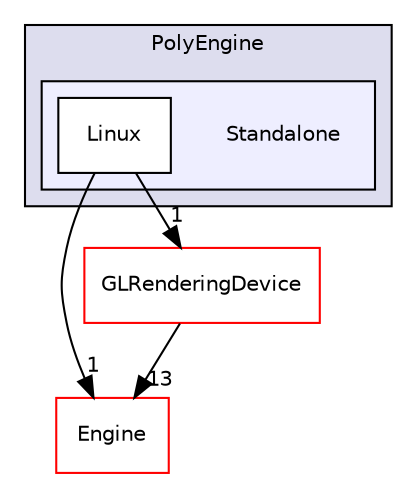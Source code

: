 digraph "C:/Users/Michal/Documents/PolyEngine/PolyEngine/Standalone" {
  compound=true
  node [ fontsize="10", fontname="Helvetica"];
  edge [ labelfontsize="10", labelfontname="Helvetica"];
  subgraph clusterdir_9f4970d29116881988da23ca945af141 {
    graph [ bgcolor="#ddddee", pencolor="black", label="PolyEngine" fontname="Helvetica", fontsize="10", URL="dir_9f4970d29116881988da23ca945af141.html"]
  subgraph clusterdir_772330ebda633c7fe14a668146a77522 {
    graph [ bgcolor="#eeeeff", pencolor="black", label="" URL="dir_772330ebda633c7fe14a668146a77522.html"];
    dir_772330ebda633c7fe14a668146a77522 [shape=plaintext label="Standalone"];
    dir_509ec4521ee26ee19314ee71285bf727 [shape=box label="Linux" color="black" fillcolor="white" style="filled" URL="dir_509ec4521ee26ee19314ee71285bf727.html"];
  }
  }
  dir_33785fa01b50d8145935135959563aad [shape=box label="Engine" fillcolor="white" style="filled" color="red" URL="dir_33785fa01b50d8145935135959563aad.html"];
  dir_a9f058496a2bbae47c0bc8ee6a72b4ee [shape=box label="GLRenderingDevice" fillcolor="white" style="filled" color="red" URL="dir_a9f058496a2bbae47c0bc8ee6a72b4ee.html"];
  dir_a9f058496a2bbae47c0bc8ee6a72b4ee->dir_33785fa01b50d8145935135959563aad [headlabel="13", labeldistance=1.5 headhref="dir_000005_000003.html"];
  dir_509ec4521ee26ee19314ee71285bf727->dir_33785fa01b50d8145935135959563aad [headlabel="1", labeldistance=1.5 headhref="dir_000008_000003.html"];
  dir_509ec4521ee26ee19314ee71285bf727->dir_a9f058496a2bbae47c0bc8ee6a72b4ee [headlabel="1", labeldistance=1.5 headhref="dir_000008_000005.html"];
}
